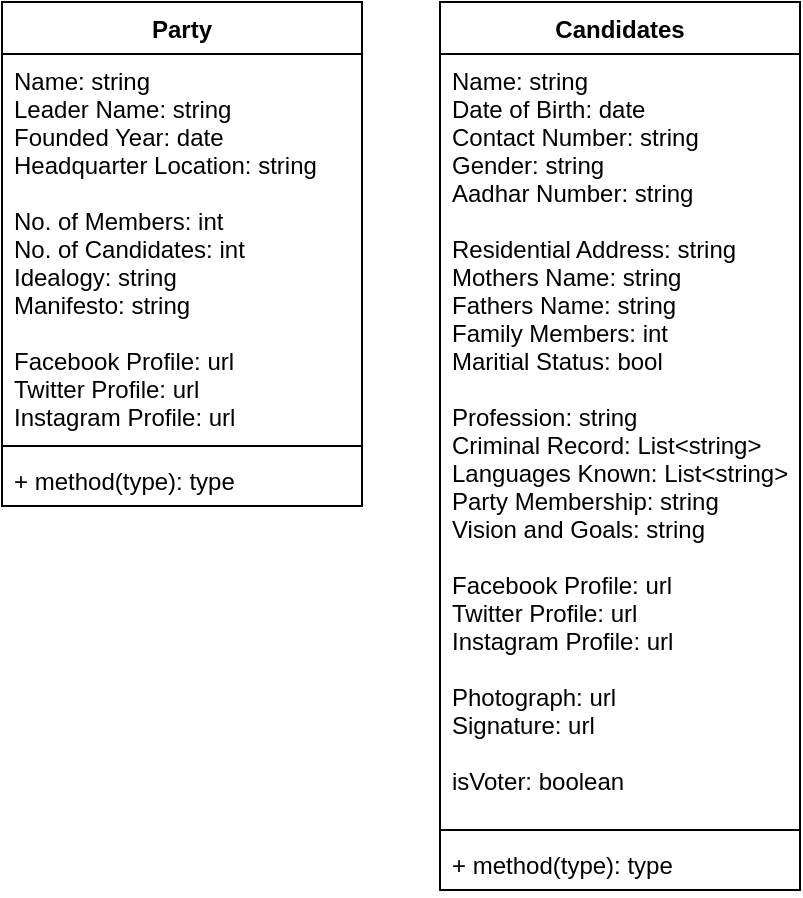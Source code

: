 <mxfile>
    <diagram id="YORCDSmf9e38juqGVTJE" name="Page-1">
        <mxGraphModel dx="498" dy="543" grid="1" gridSize="10" guides="1" tooltips="1" connect="1" arrows="1" fold="1" page="1" pageScale="1" pageWidth="2000" pageHeight="2000" math="0" shadow="0">
            <root>
                <mxCell id="0"/>
                <mxCell id="1" parent="0"/>
                <mxCell id="16" value="Party" style="swimlane;fontStyle=1;align=center;verticalAlign=top;childLayout=stackLayout;horizontal=1;startSize=26;horizontalStack=0;resizeParent=1;resizeParentMax=0;resizeLast=0;collapsible=1;marginBottom=0;" parent="1" vertex="1">
                    <mxGeometry x="301" y="240" width="180" height="252" as="geometry"/>
                </mxCell>
                <mxCell id="17" value="Name: string&#10;Leader Name: string&#10;Founded Year: date&#10;Headquarter Location: string&#10;&#10;No. of Members: int&#10;No. of Candidates: int&#10;Idealogy: string&#10;Manifesto: string&#10;&#10;Facebook Profile: url&#10;Twitter Profile: url&#10;Instagram Profile: url" style="text;strokeColor=none;fillColor=none;align=left;verticalAlign=top;spacingLeft=4;spacingRight=4;overflow=hidden;rotatable=0;points=[[0,0.5],[1,0.5]];portConstraint=eastwest;" parent="16" vertex="1">
                    <mxGeometry y="26" width="180" height="192" as="geometry"/>
                </mxCell>
                <mxCell id="18" value="" style="line;strokeWidth=1;fillColor=none;align=left;verticalAlign=middle;spacingTop=-1;spacingLeft=3;spacingRight=3;rotatable=0;labelPosition=right;points=[];portConstraint=eastwest;strokeColor=inherit;" parent="16" vertex="1">
                    <mxGeometry y="218" width="180" height="8" as="geometry"/>
                </mxCell>
                <mxCell id="19" value="+ method(type): type" style="text;strokeColor=none;fillColor=none;align=left;verticalAlign=top;spacingLeft=4;spacingRight=4;overflow=hidden;rotatable=0;points=[[0,0.5],[1,0.5]];portConstraint=eastwest;" parent="16" vertex="1">
                    <mxGeometry y="226" width="180" height="26" as="geometry"/>
                </mxCell>
                <mxCell id="24" value="Candidates" style="swimlane;fontStyle=1;align=center;verticalAlign=top;childLayout=stackLayout;horizontal=1;startSize=26;horizontalStack=0;resizeParent=1;resizeParentMax=0;resizeLast=0;collapsible=1;marginBottom=0;" parent="1" vertex="1">
                    <mxGeometry x="520" y="240" width="180" height="444" as="geometry">
                        <mxRectangle x="520" y="240" width="110" height="30" as="alternateBounds"/>
                    </mxGeometry>
                </mxCell>
                <mxCell id="25" value="Name: string&#10;Date of Birth: date&#10;Contact Number: string&#10;Gender: string&#10;Aadhar Number: string&#10;&#10;Residential Address: string&#10;Mothers Name: string&#10;Fathers Name: string&#10;Family Members: int&#10;Maritial Status: bool&#10;&#10;Profession: string&#10;Criminal Record: List&lt;string&gt;&#10;Languages Known: List&lt;string&gt;&#10;Party Membership: string&#10;Vision and Goals: string&#10;&#10;Facebook Profile: url&#10;Twitter Profile: url&#10;Instagram Profile: url&#10;&#10;Photograph: url&#10;Signature: url&#10;&#10;isVoter: boolean" style="text;strokeColor=none;fillColor=none;align=left;verticalAlign=top;spacingLeft=4;spacingRight=4;overflow=hidden;rotatable=0;points=[[0,0.5],[1,0.5]];portConstraint=eastwest;" parent="24" vertex="1">
                    <mxGeometry y="26" width="180" height="384" as="geometry"/>
                </mxCell>
                <mxCell id="26" value="" style="line;strokeWidth=1;fillColor=none;align=left;verticalAlign=middle;spacingTop=-1;spacingLeft=3;spacingRight=3;rotatable=0;labelPosition=right;points=[];portConstraint=eastwest;strokeColor=inherit;" parent="24" vertex="1">
                    <mxGeometry y="410" width="180" height="8" as="geometry"/>
                </mxCell>
                <mxCell id="27" value="+ method(type): type" style="text;strokeColor=none;fillColor=none;align=left;verticalAlign=top;spacingLeft=4;spacingRight=4;overflow=hidden;rotatable=0;points=[[0,0.5],[1,0.5]];portConstraint=eastwest;" parent="24" vertex="1">
                    <mxGeometry y="418" width="180" height="26" as="geometry"/>
                </mxCell>
            </root>
        </mxGraphModel>
    </diagram>
</mxfile>